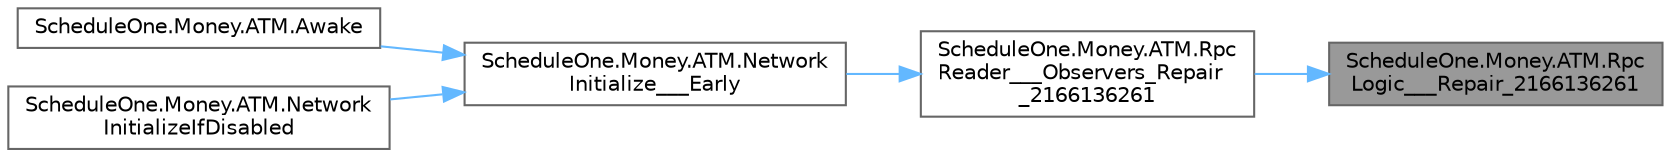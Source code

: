 digraph "ScheduleOne.Money.ATM.RpcLogic___Repair_2166136261"
{
 // LATEX_PDF_SIZE
  bgcolor="transparent";
  edge [fontname=Helvetica,fontsize=10,labelfontname=Helvetica,labelfontsize=10];
  node [fontname=Helvetica,fontsize=10,shape=box,height=0.2,width=0.4];
  rankdir="RL";
  Node1 [id="Node000001",label="ScheduleOne.Money.ATM.Rpc\lLogic___Repair_2166136261",height=0.2,width=0.4,color="gray40", fillcolor="grey60", style="filled", fontcolor="black",tooltip=" "];
  Node1 -> Node2 [id="edge1_Node000001_Node000002",dir="back",color="steelblue1",style="solid",tooltip=" "];
  Node2 [id="Node000002",label="ScheduleOne.Money.ATM.Rpc\lReader___Observers_Repair\l_2166136261",height=0.2,width=0.4,color="grey40", fillcolor="white", style="filled",URL="$class_schedule_one_1_1_money_1_1_a_t_m.html#a8c3b2c045b7cd904860daf6bb5a1dda9",tooltip=" "];
  Node2 -> Node3 [id="edge2_Node000002_Node000003",dir="back",color="steelblue1",style="solid",tooltip=" "];
  Node3 [id="Node000003",label="ScheduleOne.Money.ATM.Network\lInitialize___Early",height=0.2,width=0.4,color="grey40", fillcolor="white", style="filled",URL="$class_schedule_one_1_1_money_1_1_a_t_m.html#a0be97c749076c6f50ef89d18f202a968",tooltip=" "];
  Node3 -> Node4 [id="edge3_Node000003_Node000004",dir="back",color="steelblue1",style="solid",tooltip=" "];
  Node4 [id="Node000004",label="ScheduleOne.Money.ATM.Awake",height=0.2,width=0.4,color="grey40", fillcolor="white", style="filled",URL="$class_schedule_one_1_1_money_1_1_a_t_m.html#a0add53c915b883ab460d567565374026",tooltip=" "];
  Node3 -> Node5 [id="edge4_Node000003_Node000005",dir="back",color="steelblue1",style="solid",tooltip=" "];
  Node5 [id="Node000005",label="ScheduleOne.Money.ATM.Network\lInitializeIfDisabled",height=0.2,width=0.4,color="grey40", fillcolor="white", style="filled",URL="$class_schedule_one_1_1_money_1_1_a_t_m.html#ae0be3035c9367d5eb5ef521d0dd08d7b",tooltip=" "];
}
